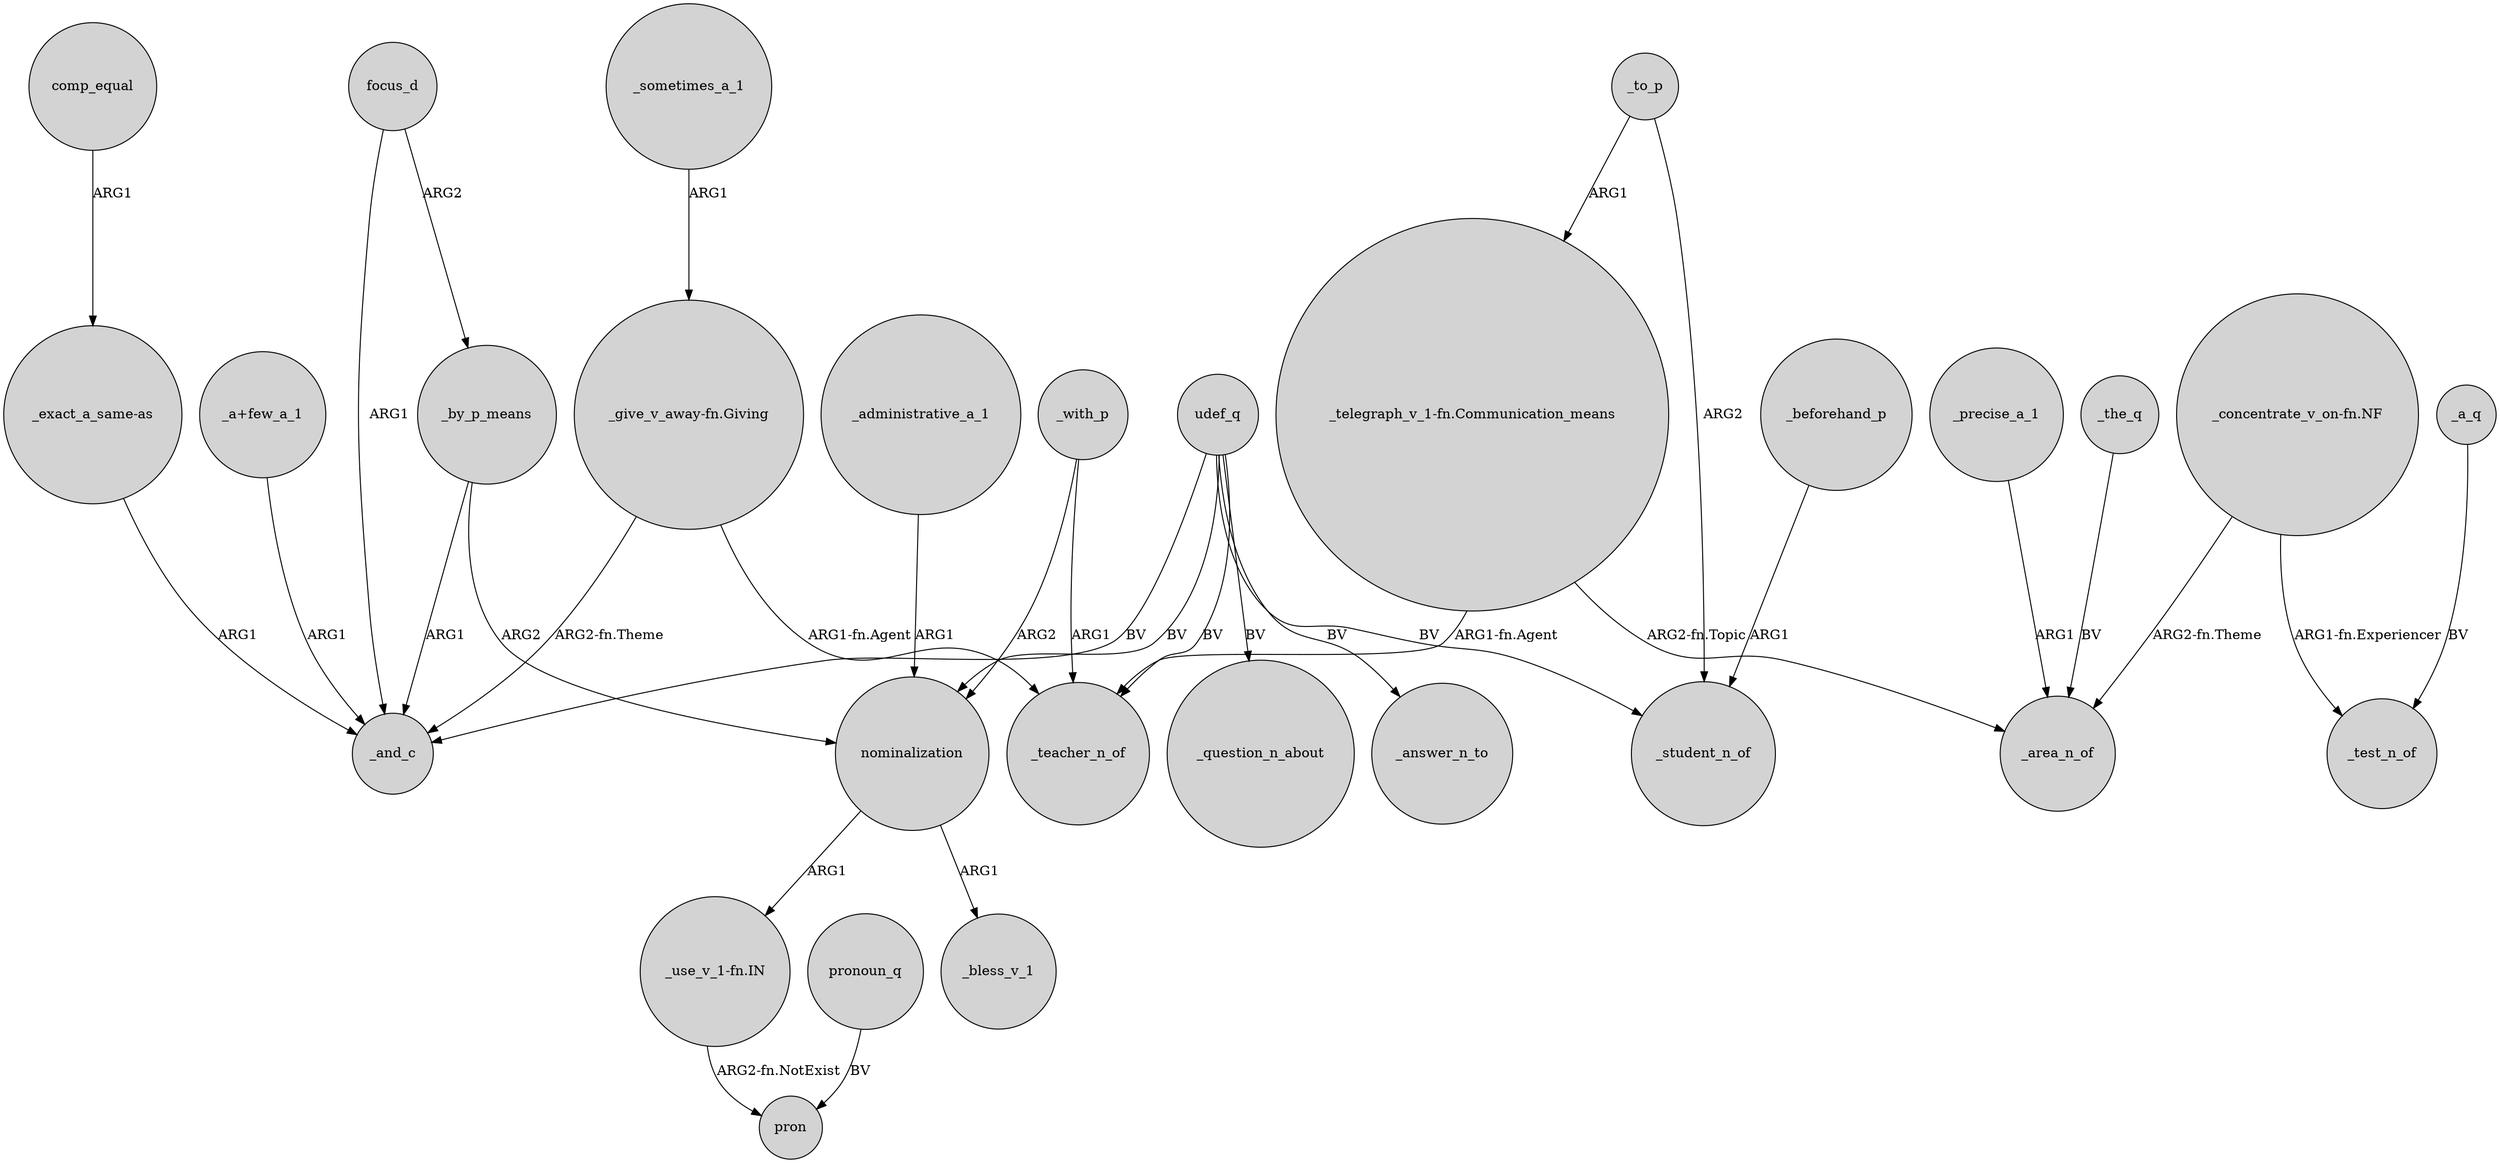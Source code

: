 digraph {
	node [shape=circle style=filled]
	"_a+few_a_1" -> _and_c [label=ARG1]
	_to_p -> _student_n_of [label=ARG2]
	_by_p_means -> nominalization [label=ARG2]
	_precise_a_1 -> _area_n_of [label=ARG1]
	_with_p -> nominalization [label=ARG2]
	"_give_v_away-fn.Giving" -> _and_c [label="ARG2-fn.Theme"]
	udef_q -> _student_n_of [label=BV]
	"_use_v_1-fn.IN" -> pron [label="ARG2-fn.NotExist"]
	focus_d -> _by_p_means [label=ARG2]
	udef_q -> _question_n_about [label=BV]
	nominalization -> _bless_v_1 [label=ARG1]
	_to_p -> "_telegraph_v_1-fn.Communication_means" [label=ARG1]
	udef_q -> _teacher_n_of [label=BV]
	_a_q -> _test_n_of [label=BV]
	"_give_v_away-fn.Giving" -> _teacher_n_of [label="ARG1-fn.Agent"]
	_sometimes_a_1 -> "_give_v_away-fn.Giving" [label=ARG1]
	"_telegraph_v_1-fn.Communication_means" -> _area_n_of [label="ARG2-fn.Topic"]
	pronoun_q -> pron [label=BV]
	comp_equal -> "_exact_a_same-as" [label=ARG1]
	_by_p_means -> _and_c [label=ARG1]
	"_exact_a_same-as" -> _and_c [label=ARG1]
	udef_q -> _answer_n_to [label=BV]
	_with_p -> _teacher_n_of [label=ARG1]
	focus_d -> _and_c [label=ARG1]
	"_concentrate_v_on-fn.NF" -> _area_n_of [label="ARG2-fn.Theme"]
	udef_q -> nominalization [label=BV]
	_the_q -> _area_n_of [label=BV]
	_beforehand_p -> _student_n_of [label=ARG1]
	"_telegraph_v_1-fn.Communication_means" -> _teacher_n_of [label="ARG1-fn.Agent"]
	_administrative_a_1 -> nominalization [label=ARG1]
	udef_q -> _and_c [label=BV]
	nominalization -> "_use_v_1-fn.IN" [label=ARG1]
	"_concentrate_v_on-fn.NF" -> _test_n_of [label="ARG1-fn.Experiencer"]
}
